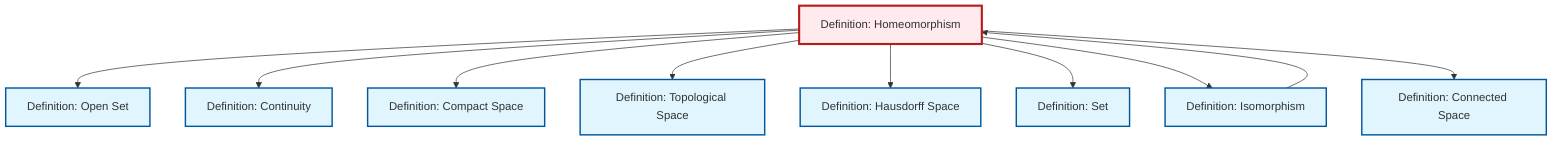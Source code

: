 graph TD
    classDef definition fill:#e1f5fe,stroke:#01579b,stroke-width:2px
    classDef theorem fill:#f3e5f5,stroke:#4a148c,stroke-width:2px
    classDef axiom fill:#fff3e0,stroke:#e65100,stroke-width:2px
    classDef example fill:#e8f5e9,stroke:#1b5e20,stroke-width:2px
    classDef current fill:#ffebee,stroke:#b71c1c,stroke-width:3px
    def-open-set["Definition: Open Set"]:::definition
    def-continuity["Definition: Continuity"]:::definition
    def-homeomorphism["Definition: Homeomorphism"]:::definition
    def-isomorphism["Definition: Isomorphism"]:::definition
    def-set["Definition: Set"]:::definition
    def-connected["Definition: Connected Space"]:::definition
    def-topological-space["Definition: Topological Space"]:::definition
    def-hausdorff["Definition: Hausdorff Space"]:::definition
    def-compact["Definition: Compact Space"]:::definition
    def-homeomorphism --> def-open-set
    def-homeomorphism --> def-continuity
    def-homeomorphism --> def-compact
    def-homeomorphism --> def-topological-space
    def-homeomorphism --> def-hausdorff
    def-homeomorphism --> def-set
    def-homeomorphism --> def-isomorphism
    def-isomorphism --> def-homeomorphism
    def-homeomorphism --> def-connected
    class def-homeomorphism current